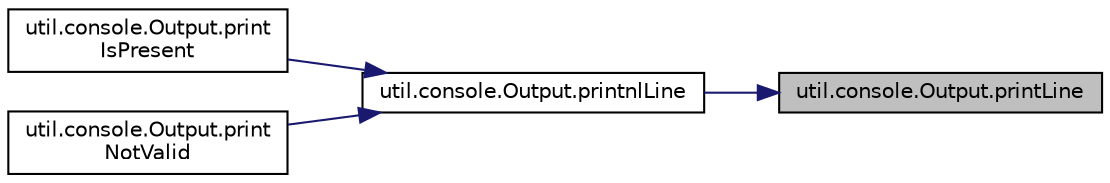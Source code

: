 digraph "util.console.Output.printLine"
{
 // LATEX_PDF_SIZE
  bgcolor="transparent";
  edge [fontname="Helvetica",fontsize="10",labelfontname="Helvetica",labelfontsize="10"];
  node [fontname="Helvetica",fontsize="10",shape=record];
  rankdir="RL";
  Node1 [label="util.console.Output.printLine",height=0.2,width=0.4,color="black", fillcolor="grey75", style="filled", fontcolor="black",tooltip="Stampa una stringa senza lineSeparator() finale."];
  Node1 -> Node2 [dir="back",color="midnightblue",fontsize="10",style="solid",fontname="Helvetica"];
  Node2 [label="util.console.Output.printnlLine",height=0.2,width=0.4,color="black",URL="$db/d3a/a00040_a6b1a76d9376eec2fd317f184d9766404.html#a6b1a76d9376eec2fd317f184d9766404",tooltip="Stampa una stringa con lineSeparator() finale."];
  Node2 -> Node3 [dir="back",color="midnightblue",fontsize="10",style="solid",fontname="Helvetica"];
  Node3 [label="util.console.Output.print\lIsPresent",height=0.2,width=0.4,color="black",URL="$db/d3a/a00040_a26e080b8931f2565df737f4f72f339be.html#a26e080b8931f2565df737f4f72f339be",tooltip="Stampa la stringa \"item + \" è già presente\"."];
  Node2 -> Node4 [dir="back",color="midnightblue",fontsize="10",style="solid",fontname="Helvetica"];
  Node4 [label="util.console.Output.print\lNotValid",height=0.2,width=0.4,color="black",URL="$db/d3a/a00040_ab4003bc6dbc23767a8c0e605b85d5aa8.html#ab4003bc6dbc23767a8c0e605b85d5aa8",tooltip="Stampa la stringa \"input non valido\"."];
}
